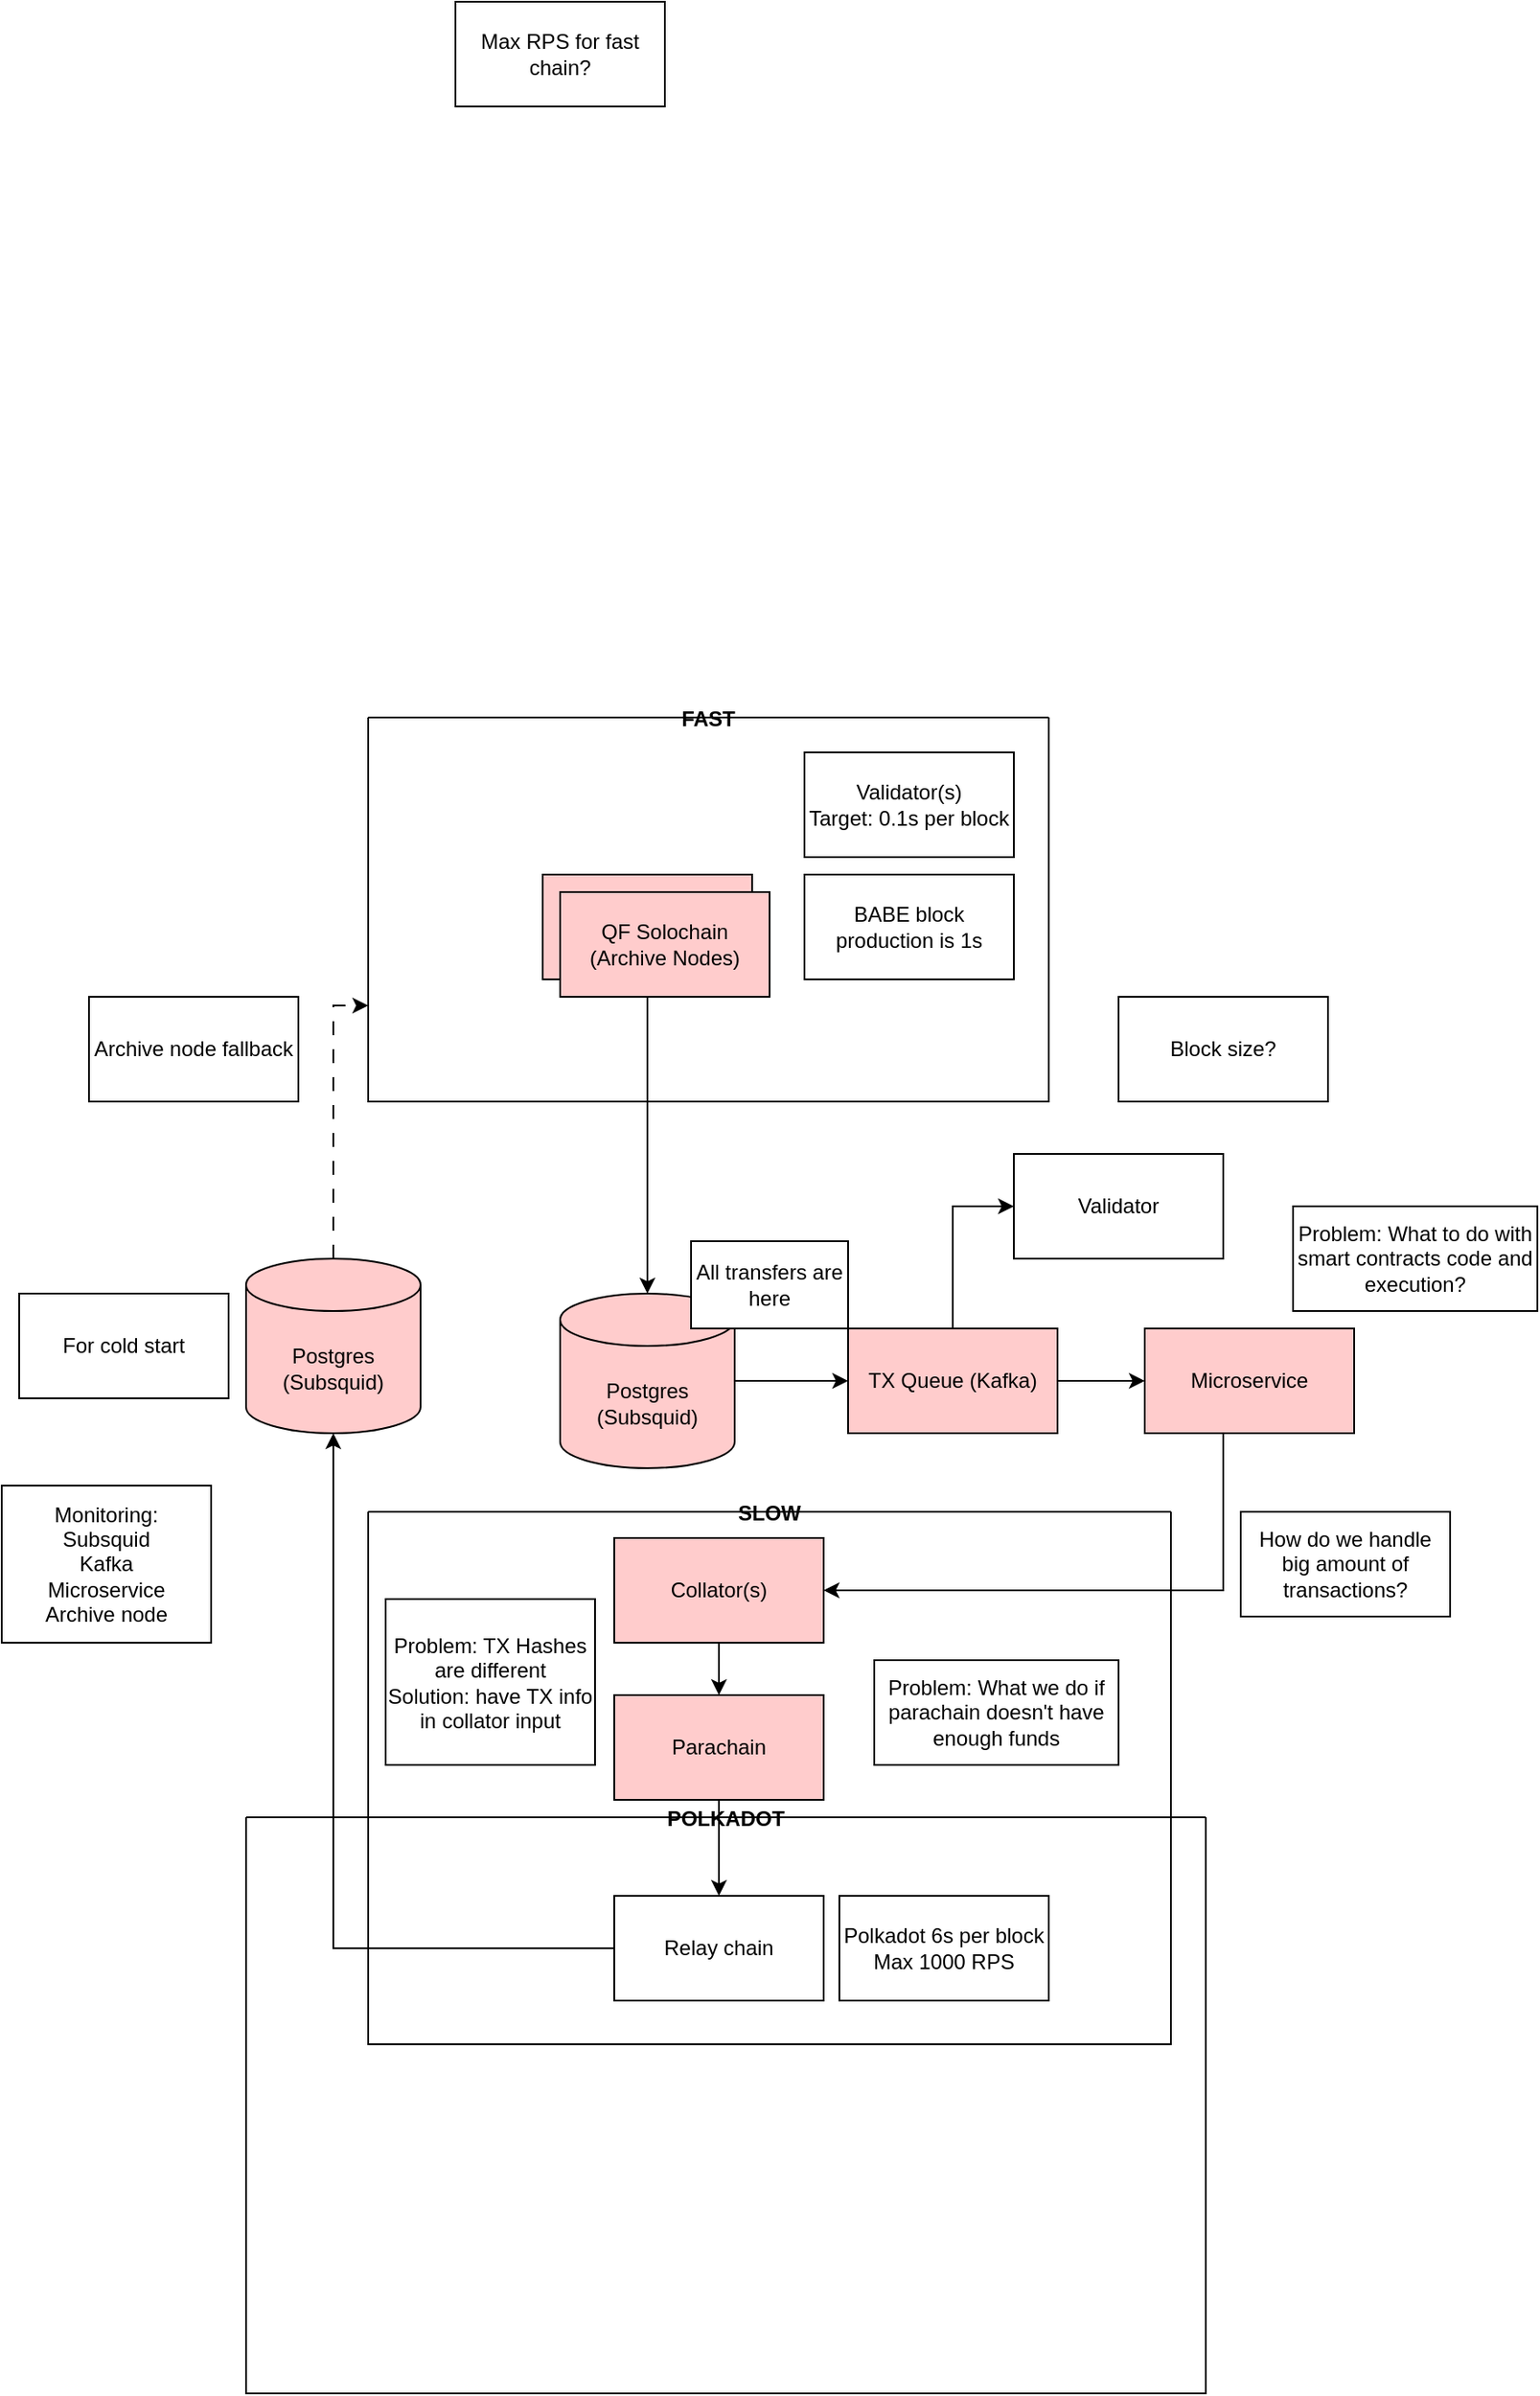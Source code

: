 <mxfile version="26.0.5" pages="2">
  <diagram id="95bswEYPO1B6h366NPha" name="Architecture Simple">
    <mxGraphModel grid="1" page="1" gridSize="10" guides="1" tooltips="1" connect="1" arrows="1" fold="1" pageScale="1" pageWidth="827" pageHeight="1169" math="0" shadow="0">
      <root>
        <mxCell id="0" />
        <mxCell id="1" parent="0" />
        <mxCell id="Ead4QN5JDTt72TpSf6_1-1" value="FAST" style="swimlane;startSize=0;" vertex="1" parent="1">
          <mxGeometry x="1090" y="20" width="390" height="220" as="geometry" />
        </mxCell>
        <mxCell id="Ead4QN5JDTt72TpSf6_1-2" value="QF Solochain (Archive Node)" style="rounded=0;whiteSpace=wrap;html=1;fillColor=#FFCCCC;" vertex="1" parent="Ead4QN5JDTt72TpSf6_1-1">
          <mxGeometry x="100" y="90" width="120" height="60" as="geometry" />
        </mxCell>
        <mxCell id="asvkloZBIoPdLGWtZwly-12" value="Validator(s)&lt;br&gt;Target: 0.1s per block" style="rounded=0;whiteSpace=wrap;html=1;" vertex="1" parent="Ead4QN5JDTt72TpSf6_1-1">
          <mxGeometry x="250" y="20" width="120" height="60" as="geometry" />
        </mxCell>
        <mxCell id="asvkloZBIoPdLGWtZwly-13" value="BABE block production is 1s" style="rounded=0;whiteSpace=wrap;html=1;" vertex="1" parent="Ead4QN5JDTt72TpSf6_1-1">
          <mxGeometry x="250" y="90" width="120" height="60" as="geometry" />
        </mxCell>
        <mxCell id="asvkloZBIoPdLGWtZwly-8" value="" style="edgeStyle=orthogonalEdgeStyle;rounded=0;orthogonalLoop=1;jettySize=auto;html=1;" edge="1" parent="1" source="Ead4QN5JDTt72TpSf6_1-6" target="asvkloZBIoPdLGWtZwly-7">
          <mxGeometry relative="1" as="geometry" />
        </mxCell>
        <mxCell id="nilR0rgZrRt_3LLzvku_-1" style="edgeStyle=orthogonalEdgeStyle;rounded=0;orthogonalLoop=1;jettySize=auto;html=1;entryX=0;entryY=0.5;entryDx=0;entryDy=0;" edge="1" parent="1" source="Ead4QN5JDTt72TpSf6_1-6" target="qG_-2wokDz2sQ57W9ajB-2">
          <mxGeometry relative="1" as="geometry" />
        </mxCell>
        <mxCell id="Ead4QN5JDTt72TpSf6_1-6" value="TX Queue (Kafka)" style="rounded=0;whiteSpace=wrap;html=1;fillColor=#FFCCCC;" vertex="1" parent="1">
          <mxGeometry x="1365" y="370" width="120" height="60" as="geometry" />
        </mxCell>
        <mxCell id="Ead4QN5JDTt72TpSf6_1-7" value="SLOW" style="swimlane;startSize=0;" vertex="1" parent="1">
          <mxGeometry x="1090" y="475" width="460" height="305" as="geometry" />
        </mxCell>
        <mxCell id="Ead4QN5JDTt72TpSf6_1-8" value="" style="edgeStyle=orthogonalEdgeStyle;rounded=0;orthogonalLoop=1;jettySize=auto;html=1;" edge="1" parent="Ead4QN5JDTt72TpSf6_1-7" source="Ead4QN5JDTt72TpSf6_1-9" target="Ead4QN5JDTt72TpSf6_1-10">
          <mxGeometry relative="1" as="geometry" />
        </mxCell>
        <mxCell id="Ead4QN5JDTt72TpSf6_1-9" value="Parachain" style="rounded=0;whiteSpace=wrap;html=1;fillColor=#FFCCCC;" vertex="1" parent="Ead4QN5JDTt72TpSf6_1-7">
          <mxGeometry x="141" y="105" width="120" height="60" as="geometry" />
        </mxCell>
        <mxCell id="Ead4QN5JDTt72TpSf6_1-10" value="Relay chain" style="rounded=0;whiteSpace=wrap;html=1;" vertex="1" parent="Ead4QN5JDTt72TpSf6_1-7">
          <mxGeometry x="141" y="220" width="120" height="60" as="geometry" />
        </mxCell>
        <mxCell id="asvkloZBIoPdLGWtZwly-2" style="edgeStyle=orthogonalEdgeStyle;rounded=0;orthogonalLoop=1;jettySize=auto;html=1;entryX=0.5;entryY=0;entryDx=0;entryDy=0;" edge="1" parent="Ead4QN5JDTt72TpSf6_1-7" source="asvkloZBIoPdLGWtZwly-1" target="Ead4QN5JDTt72TpSf6_1-9">
          <mxGeometry relative="1" as="geometry" />
        </mxCell>
        <mxCell id="asvkloZBIoPdLGWtZwly-1" value="Collator(s)" style="rounded=0;whiteSpace=wrap;html=1;fillColor=#FFCCCC;" vertex="1" parent="Ead4QN5JDTt72TpSf6_1-7">
          <mxGeometry x="141" y="15" width="120" height="60" as="geometry" />
        </mxCell>
        <mxCell id="nilR0rgZrRt_3LLzvku_-4" value="Problem:&amp;nbsp;&lt;span style=&quot;background-color: transparent; color: light-dark(rgb(0, 0, 0), rgb(255, 255, 255));&quot;&gt;What we do if parachain doesn&#39;t have enough funds&lt;/span&gt;" style="rounded=0;whiteSpace=wrap;html=1;" vertex="1" parent="Ead4QN5JDTt72TpSf6_1-7">
          <mxGeometry x="290" y="85" width="140" height="60" as="geometry" />
        </mxCell>
        <mxCell id="nilR0rgZrRt_3LLzvku_-5" value="Problem: TX Hashes are different&lt;br&gt;Solution: have TX info in collator input" style="rounded=0;whiteSpace=wrap;html=1;" vertex="1" parent="Ead4QN5JDTt72TpSf6_1-7">
          <mxGeometry x="10" y="50" width="120" height="95" as="geometry" />
        </mxCell>
        <mxCell id="Ead4QN5JDTt72TpSf6_1-12" value="POLKADOT" style="swimlane;startSize=0;" vertex="1" parent="1">
          <mxGeometry x="1020" y="650" width="550" height="330" as="geometry" />
        </mxCell>
        <mxCell id="qG_-2wokDz2sQ57W9ajB-3" value="Polkadot 6s per block&lt;br&gt;Max 1000 RPS" style="rounded=0;whiteSpace=wrap;html=1;" vertex="1" parent="Ead4QN5JDTt72TpSf6_1-12">
          <mxGeometry x="340" y="45" width="120" height="60" as="geometry" />
        </mxCell>
        <mxCell id="asvkloZBIoPdLGWtZwly-5" style="edgeStyle=orthogonalEdgeStyle;rounded=0;orthogonalLoop=1;jettySize=auto;html=1;exitX=1;exitY=0.5;exitDx=0;exitDy=0;exitPerimeter=0;" edge="1" parent="1" source="1gz0rpZt7DHJO6C_1RIj-1" target="Ead4QN5JDTt72TpSf6_1-6">
          <mxGeometry relative="1" as="geometry">
            <mxPoint x="1310" y="380" as="sourcePoint" />
          </mxGeometry>
        </mxCell>
        <mxCell id="asvkloZBIoPdLGWtZwly-6" style="edgeStyle=orthogonalEdgeStyle;rounded=0;orthogonalLoop=1;jettySize=auto;html=1;entryX=0.5;entryY=0;entryDx=0;entryDy=0;entryPerimeter=0;" edge="1" parent="1" source="Ead4QN5JDTt72TpSf6_1-2" target="1gz0rpZt7DHJO6C_1RIj-1">
          <mxGeometry relative="1" as="geometry">
            <mxPoint x="1250" y="350" as="targetPoint" />
          </mxGeometry>
        </mxCell>
        <mxCell id="asvkloZBIoPdLGWtZwly-9" style="edgeStyle=orthogonalEdgeStyle;rounded=0;orthogonalLoop=1;jettySize=auto;html=1;entryX=1;entryY=0.5;entryDx=0;entryDy=0;exitX=0.5;exitY=1;exitDx=0;exitDy=0;" edge="1" parent="1" source="asvkloZBIoPdLGWtZwly-7" target="asvkloZBIoPdLGWtZwly-1">
          <mxGeometry relative="1" as="geometry">
            <Array as="points">
              <mxPoint x="1580" y="520" />
            </Array>
          </mxGeometry>
        </mxCell>
        <mxCell id="asvkloZBIoPdLGWtZwly-7" value="Microservice" style="rounded=0;whiteSpace=wrap;html=1;fillColor=#FFCCCC;" vertex="1" parent="1">
          <mxGeometry x="1535" y="370" width="120" height="60" as="geometry" />
        </mxCell>
        <mxCell id="asvkloZBIoPdLGWtZwly-10" value="For cold start" style="rounded=0;whiteSpace=wrap;html=1;" vertex="1" parent="1">
          <mxGeometry x="890" y="350" width="120" height="60" as="geometry" />
        </mxCell>
        <mxCell id="asvkloZBIoPdLGWtZwly-11" value="Archive node fallback" style="rounded=0;whiteSpace=wrap;html=1;" vertex="1" parent="1">
          <mxGeometry x="930" y="180" width="120" height="60" as="geometry" />
        </mxCell>
        <mxCell id="1gz0rpZt7DHJO6C_1RIj-1" value="Postgres&lt;br&gt;(Subsquid)" style="shape=cylinder3;whiteSpace=wrap;html=1;boundedLbl=1;backgroundOutline=1;size=15;fillColor=#FFCCCC;" vertex="1" parent="1">
          <mxGeometry x="1200" y="350" width="100" height="100" as="geometry" />
        </mxCell>
        <mxCell id="KyHDzQilOlmGJq9UHLYK-1" value="Monitoring:&lt;div&gt;Subsquid&lt;br&gt;Kafka&lt;br&gt;Microservice&lt;br&gt;Archive node&lt;/div&gt;" style="rounded=0;whiteSpace=wrap;html=1;" vertex="1" parent="1">
          <mxGeometry x="880" y="460" width="120" height="90" as="geometry" />
        </mxCell>
        <mxCell id="qG_-2wokDz2sQ57W9ajB-2" value="Validator" style="rounded=0;whiteSpace=wrap;html=1;" vertex="1" parent="1">
          <mxGeometry x="1460" y="270" width="120" height="60" as="geometry" />
        </mxCell>
        <mxCell id="qG_-2wokDz2sQ57W9ajB-4" value="&lt;div&gt;QF Solochain (Archive Nodes)&lt;/div&gt;" style="rounded=0;whiteSpace=wrap;html=1;fillColor=#FFCCCC;" vertex="1" parent="1">
          <mxGeometry x="1200" y="120" width="120" height="60" as="geometry" />
        </mxCell>
        <mxCell id="qG_-2wokDz2sQ57W9ajB-7" style="edgeStyle=orthogonalEdgeStyle;rounded=0;orthogonalLoop=1;jettySize=auto;html=1;entryX=0;entryY=0.75;entryDx=0;entryDy=0;dashed=1;dashPattern=8 8;" edge="1" parent="1" source="qG_-2wokDz2sQ57W9ajB-5" target="Ead4QN5JDTt72TpSf6_1-1">
          <mxGeometry relative="1" as="geometry" />
        </mxCell>
        <mxCell id="qG_-2wokDz2sQ57W9ajB-5" value="Postgres&lt;br&gt;(Subsquid)" style="shape=cylinder3;whiteSpace=wrap;html=1;boundedLbl=1;backgroundOutline=1;size=15;fillColor=#FFCCCC;" vertex="1" parent="1">
          <mxGeometry x="1020" y="330" width="100" height="100" as="geometry" />
        </mxCell>
        <mxCell id="qG_-2wokDz2sQ57W9ajB-6" style="edgeStyle=orthogonalEdgeStyle;rounded=0;orthogonalLoop=1;jettySize=auto;html=1;entryX=0.5;entryY=1;entryDx=0;entryDy=0;entryPerimeter=0;" edge="1" parent="1" source="Ead4QN5JDTt72TpSf6_1-10" target="qG_-2wokDz2sQ57W9ajB-5">
          <mxGeometry relative="1" as="geometry" />
        </mxCell>
        <mxCell id="nilR0rgZrRt_3LLzvku_-2" value="Problem: What to do with smart contracts code and execution?" style="rounded=0;whiteSpace=wrap;html=1;" vertex="1" parent="1">
          <mxGeometry x="1620" y="300" width="140" height="60" as="geometry" />
        </mxCell>
        <mxCell id="nilR0rgZrRt_3LLzvku_-3" value="All transfers are here" style="rounded=0;whiteSpace=wrap;html=1;" vertex="1" parent="1">
          <mxGeometry x="1275" y="320" width="90" height="50" as="geometry" />
        </mxCell>
        <mxCell id="nilR0rgZrRt_3LLzvku_-6" value="How do we handle big amount of transactions?" style="rounded=0;whiteSpace=wrap;html=1;" vertex="1" parent="1">
          <mxGeometry x="1590" y="475" width="120" height="60" as="geometry" />
        </mxCell>
        <mxCell id="nilR0rgZrRt_3LLzvku_-8" value="Max RPS for fast chain?" style="rounded=0;whiteSpace=wrap;html=1;" vertex="1" parent="1">
          <mxGeometry x="1140" y="-390" width="120" height="60" as="geometry" />
        </mxCell>
        <mxCell id="nilR0rgZrRt_3LLzvku_-9" value="Block size?" style="rounded=0;whiteSpace=wrap;html=1;" vertex="1" parent="1">
          <mxGeometry x="1520" y="180" width="120" height="60" as="geometry" />
        </mxCell>
      </root>
    </mxGraphModel>
  </diagram>
  <diagram id="1SFmYxyy9YI-SkSWOBaC" name="Architecture Thunderella">
    <mxGraphModel grid="1" page="1" gridSize="10" guides="1" tooltips="1" connect="1" arrows="1" fold="1" pageScale="1" pageWidth="827" pageHeight="1169" math="0" shadow="0">
      <root>
        <mxCell id="0" />
        <mxCell id="1" parent="0" />
        <mxCell id="SR2XT20HwwqrZZR7oRv6-1" value="FAST" style="swimlane;startSize=0;dashed=1;" vertex="1" parent="1">
          <mxGeometry x="190" y="60" width="460" height="280" as="geometry" />
        </mxCell>
        <mxCell id="5CJGv57IIyW1cJ6IBfMH-6" value="Validator(s)" style="rounded=0;whiteSpace=wrap;html=1;" vertex="1" parent="SR2XT20HwwqrZZR7oRv6-1">
          <mxGeometry x="165" y="130" width="120" height="60" as="geometry" />
        </mxCell>
        <mxCell id="5CJGv57IIyW1cJ6IBfMH-7" value="Validator(s)" style="rounded=0;whiteSpace=wrap;html=1;" vertex="1" parent="SR2XT20HwwqrZZR7oRv6-1">
          <mxGeometry x="175" y="140" width="120" height="60" as="geometry" />
        </mxCell>
        <mxCell id="5CJGv57IIyW1cJ6IBfMH-24" value="" style="edgeStyle=orthogonalEdgeStyle;rounded=0;orthogonalLoop=1;jettySize=auto;html=1;entryX=0.5;entryY=0;entryDx=0;entryDy=0;" edge="1" parent="SR2XT20HwwqrZZR7oRv6-1" source="5CJGv57IIyW1cJ6IBfMH-23" target="5CJGv57IIyW1cJ6IBfMH-6">
          <mxGeometry relative="1" as="geometry" />
        </mxCell>
        <mxCell id="5CJGv57IIyW1cJ6IBfMH-23" value="RPC Node" style="rounded=0;whiteSpace=wrap;html=1;" vertex="1" parent="SR2XT20HwwqrZZR7oRv6-1">
          <mxGeometry x="165" y="50" width="120" height="60" as="geometry" />
        </mxCell>
        <mxCell id="5CJGv57IIyW1cJ6IBfMH-35" value="Recovery complete message" style="rounded=0;whiteSpace=wrap;html=1;fillColor=#FFCCCC;" vertex="1" parent="SR2XT20HwwqrZZR7oRv6-1">
          <mxGeometry x="40" y="20" width="70" height="50" as="geometry" />
        </mxCell>
        <mxCell id="0yWWVOQwF1QTIuQw4y4z-1" value="Validator(s)&lt;br&gt;Target: 0.1s per block" style="rounded=0;whiteSpace=wrap;html=1;" vertex="1" parent="SR2XT20HwwqrZZR7oRv6-1">
          <mxGeometry x="310" y="40" width="90" height="50" as="geometry" />
        </mxCell>
        <mxCell id="0yWWVOQwF1QTIuQw4y4z-2" value="BABE block production is 1s" style="rounded=0;whiteSpace=wrap;html=1;" vertex="1" parent="SR2XT20HwwqrZZR7oRv6-1">
          <mxGeometry x="310" y="100" width="90" height="40" as="geometry" />
        </mxCell>
        <mxCell id="q9CUqVURBYsW95V5bLUd-1" value="Dirty read problem?" style="rounded=0;whiteSpace=wrap;html=1;" vertex="1" parent="SR2XT20HwwqrZZR7oRv6-1">
          <mxGeometry x="250" y="210" width="85" height="50" as="geometry" />
        </mxCell>
        <mxCell id="q9CUqVURBYsW95V5bLUd-20" value="Leader" style="rounded=0;whiteSpace=wrap;html=1;" vertex="1" parent="SR2XT20HwwqrZZR7oRv6-1">
          <mxGeometry x="350" y="215" width="90" height="40" as="geometry" />
        </mxCell>
        <mxCell id="y9hbyrywJUp4OHKB7u8H-2" value="PoS" style="rounded=0;whiteSpace=wrap;html=1;" vertex="1" parent="SR2XT20HwwqrZZR7oRv6-1">
          <mxGeometry x="410" y="105" width="80" height="30" as="geometry" />
        </mxCell>
        <mxCell id="SR2XT20HwwqrZZR7oRv6-2" value="SLOW" style="swimlane;startSize=0;dashed=1;" vertex="1" parent="1">
          <mxGeometry x="190" y="390" width="460" height="350" as="geometry" />
        </mxCell>
        <mxCell id="5CJGv57IIyW1cJ6IBfMH-9" style="edgeStyle=orthogonalEdgeStyle;rounded=0;orthogonalLoop=1;jettySize=auto;html=1;entryX=0.5;entryY=0;entryDx=0;entryDy=0;" edge="1" parent="SR2XT20HwwqrZZR7oRv6-2" source="SR2XT20HwwqrZZR7oRv6-4" target="5CJGv57IIyW1cJ6IBfMH-4">
          <mxGeometry relative="1" as="geometry" />
        </mxCell>
        <mxCell id="SR2XT20HwwqrZZR7oRv6-4" value="Parachain" style="rounded=0;whiteSpace=wrap;html=1;" vertex="1" parent="SR2XT20HwwqrZZR7oRv6-2">
          <mxGeometry x="164" y="135" width="120" height="60" as="geometry" />
        </mxCell>
        <mxCell id="5CJGv57IIyW1cJ6IBfMH-2" value="Collator(s)" style="rounded=0;whiteSpace=wrap;html=1;" vertex="1" parent="SR2XT20HwwqrZZR7oRv6-2">
          <mxGeometry x="164" y="30" width="120" height="60" as="geometry" />
        </mxCell>
        <mxCell id="5CJGv57IIyW1cJ6IBfMH-20" style="edgeStyle=orthogonalEdgeStyle;rounded=0;orthogonalLoop=1;jettySize=auto;html=1;entryX=0.5;entryY=1;entryDx=0;entryDy=0;exitX=0.018;exitY=0.638;exitDx=0;exitDy=0;exitPerimeter=0;" edge="1" parent="SR2XT20HwwqrZZR7oRv6-2" source="5CJGv57IIyW1cJ6IBfMH-4" target="5CJGv57IIyW1cJ6IBfMH-18">
          <mxGeometry relative="1" as="geometry" />
        </mxCell>
        <mxCell id="5CJGv57IIyW1cJ6IBfMH-4" value="Validator(s)" style="rounded=0;whiteSpace=wrap;html=1;" vertex="1" parent="SR2XT20HwwqrZZR7oRv6-2">
          <mxGeometry x="164" y="230" width="120" height="60" as="geometry" />
        </mxCell>
        <mxCell id="5CJGv57IIyW1cJ6IBfMH-5" value="Validator(s)" style="rounded=0;whiteSpace=wrap;html=1;" vertex="1" parent="SR2XT20HwwqrZZR7oRv6-2">
          <mxGeometry x="174" y="240" width="120" height="60" as="geometry" />
        </mxCell>
        <mxCell id="5CJGv57IIyW1cJ6IBfMH-18" value="Elect leader and committee" style="rounded=0;whiteSpace=wrap;html=1;" vertex="1" parent="SR2XT20HwwqrZZR7oRv6-2">
          <mxGeometry x="70" y="195" width="80" height="50" as="geometry" />
        </mxCell>
        <mxCell id="5CJGv57IIyW1cJ6IBfMH-28" value="Start recovery if no alive message after 20 blocks" style="rounded=0;whiteSpace=wrap;html=1;fillColor=#FFCCCC;" vertex="1" parent="SR2XT20HwwqrZZR7oRv6-2">
          <mxGeometry x="300" y="100" width="110" height="60" as="geometry" />
        </mxCell>
        <mxCell id="5CJGv57IIyW1cJ6IBfMH-30" value="Send last notarizations from validator" style="rounded=0;whiteSpace=wrap;html=1;fillColor=#FFCCCC;" vertex="1" parent="SR2XT20HwwqrZZR7oRv6-2">
          <mxGeometry x="20" y="70" width="90" height="60" as="geometry" />
        </mxCell>
        <mxCell id="5CJGv57IIyW1cJ6IBfMH-31" value="Recovery for 10 blocks" style="rounded=0;whiteSpace=wrap;html=1;fillColor=#FFCCCC;" vertex="1" parent="SR2XT20HwwqrZZR7oRv6-2">
          <mxGeometry x="300" y="170" width="110" height="40" as="geometry" />
        </mxCell>
        <mxCell id="5CJGv57IIyW1cJ6IBfMH-34" value="Elect new leader and propose block from latest reported fast-chain blocks" style="rounded=0;whiteSpace=wrap;html=1;fillColor=#FFCCCC;" vertex="1" parent="SR2XT20HwwqrZZR7oRv6-2">
          <mxGeometry x="300" y="220" width="110" height="70" as="geometry" />
        </mxCell>
        <mxCell id="5CJGv57IIyW1cJ6IBfMH-39" value="Send Yell message&lt;br&gt;(optional)" style="rounded=0;whiteSpace=wrap;html=1;" vertex="1" parent="SR2XT20HwwqrZZR7oRv6-2">
          <mxGeometry x="340" y="10" width="100" height="50" as="geometry" />
        </mxCell>
        <mxCell id="y9hbyrywJUp4OHKB7u8H-1" value="Consensus for elections?" style="rounded=0;whiteSpace=wrap;html=1;" vertex="1" parent="SR2XT20HwwqrZZR7oRv6-2">
          <mxGeometry x="-40" y="235" width="95" height="50" as="geometry" />
        </mxCell>
        <mxCell id="y9hbyrywJUp4OHKB7u8H-3" value="NPoS" style="rounded=0;whiteSpace=wrap;html=1;" vertex="1" parent="SR2XT20HwwqrZZR7oRv6-2">
          <mxGeometry x="250" y="310" width="80" height="30" as="geometry" />
        </mxCell>
        <mxCell id="y9hbyrywJUp4OHKB7u8H-5" value="Consensus list:&lt;br&gt;- Paxos (which kind?)&lt;br&gt;- Raft (not considered)&lt;br&gt;- ..." style="rounded=0;whiteSpace=wrap;html=1;" vertex="1" parent="SR2XT20HwwqrZZR7oRv6-2">
          <mxGeometry x="-40" y="295" width="140" height="65" as="geometry" />
        </mxCell>
        <mxCell id="SR2XT20HwwqrZZR7oRv6-3" value="Polkadot&lt;br&gt;Relay Chain" style="ellipse;whiteSpace=wrap;html=1;aspect=fixed;" vertex="1" parent="1">
          <mxGeometry x="380" y="770" width="80" height="80" as="geometry" />
        </mxCell>
        <mxCell id="5CJGv57IIyW1cJ6IBfMH-8" style="edgeStyle=orthogonalEdgeStyle;rounded=0;orthogonalLoop=1;jettySize=auto;html=1;entryX=0.5;entryY=0;entryDx=0;entryDy=0;exitX=0.378;exitY=0.973;exitDx=0;exitDy=0;exitPerimeter=0;" edge="1" parent="1" source="5CJGv57IIyW1cJ6IBfMH-3" target="SR2XT20HwwqrZZR7oRv6-4">
          <mxGeometry relative="1" as="geometry" />
        </mxCell>
        <mxCell id="5CJGv57IIyW1cJ6IBfMH-3" value="Collator(s)" style="rounded=0;whiteSpace=wrap;html=1;" vertex="1" parent="1">
          <mxGeometry x="364" y="430" width="120" height="60" as="geometry" />
        </mxCell>
        <mxCell id="5CJGv57IIyW1cJ6IBfMH-12" style="edgeStyle=orthogonalEdgeStyle;rounded=0;orthogonalLoop=1;jettySize=auto;html=1;entryX=0.5;entryY=0;entryDx=0;entryDy=0;" edge="1" parent="1" target="SR2XT20HwwqrZZR7oRv6-3">
          <mxGeometry relative="1" as="geometry">
            <mxPoint x="420" y="690" as="sourcePoint" />
          </mxGeometry>
        </mxCell>
        <mxCell id="5CJGv57IIyW1cJ6IBfMH-13" value="Relayer(s)" style="whiteSpace=wrap;html=1;aspect=fixed;" vertex="1" parent="1">
          <mxGeometry x="30" y="320" width="80" height="80" as="geometry" />
        </mxCell>
        <mxCell id="5CJGv57IIyW1cJ6IBfMH-14" style="edgeStyle=orthogonalEdgeStyle;rounded=0;orthogonalLoop=1;jettySize=auto;html=1;entryX=0.873;entryY=-0.022;entryDx=0;entryDy=0;exitX=0;exitY=0.5;exitDx=0;exitDy=0;entryPerimeter=0;" edge="1" parent="1" source="5CJGv57IIyW1cJ6IBfMH-6" target="5CJGv57IIyW1cJ6IBfMH-13">
          <mxGeometry relative="1" as="geometry" />
        </mxCell>
        <mxCell id="5CJGv57IIyW1cJ6IBfMH-16" style="edgeStyle=orthogonalEdgeStyle;rounded=0;orthogonalLoop=1;jettySize=auto;html=1;entryX=0;entryY=0.5;entryDx=0;entryDy=0;exitX=0.75;exitY=1;exitDx=0;exitDy=0;" edge="1" parent="1" source="5CJGv57IIyW1cJ6IBfMH-15" target="5CJGv57IIyW1cJ6IBfMH-2">
          <mxGeometry relative="1" as="geometry" />
        </mxCell>
        <mxCell id="5CJGv57IIyW1cJ6IBfMH-22" style="edgeStyle=orthogonalEdgeStyle;rounded=0;orthogonalLoop=1;jettySize=auto;html=1;entryX=0;entryY=0.5;entryDx=0;entryDy=0;exitX=0.25;exitY=0;exitDx=0;exitDy=0;" edge="1" parent="1" source="5CJGv57IIyW1cJ6IBfMH-13" target="5CJGv57IIyW1cJ6IBfMH-23">
          <mxGeometry relative="1" as="geometry" />
        </mxCell>
        <mxCell id="5CJGv57IIyW1cJ6IBfMH-15" value="Relayer(s)" style="whiteSpace=wrap;html=1;aspect=fixed;" vertex="1" parent="1">
          <mxGeometry x="40" y="330" width="80" height="80" as="geometry" />
        </mxCell>
        <mxCell id="5CJGv57IIyW1cJ6IBfMH-21" style="edgeStyle=orthogonalEdgeStyle;rounded=0;orthogonalLoop=1;jettySize=auto;html=1;" edge="1" parent="1" source="5CJGv57IIyW1cJ6IBfMH-18">
          <mxGeometry relative="1" as="geometry">
            <mxPoint x="53" y="410" as="targetPoint" />
          </mxGeometry>
        </mxCell>
        <mxCell id="5CJGv57IIyW1cJ6IBfMH-26" value="Leader &amp;amp; committee updates" style="rounded=0;whiteSpace=wrap;html=1;" vertex="1" parent="1">
          <mxGeometry x="-10" y="80" width="70" height="50" as="geometry" />
        </mxCell>
        <mxCell id="5CJGv57IIyW1cJ6IBfMH-29" value="Recovery trigger message" style="rounded=0;whiteSpace=wrap;html=1;fillColor=#FFCCCC;" vertex="1" parent="1">
          <mxGeometry x="150" y="80" width="70" height="50" as="geometry" />
        </mxCell>
        <mxCell id="5CJGv57IIyW1cJ6IBfMH-17" value="Notarized alive messages&lt;div&gt;every 100 blocks&lt;/div&gt;" style="rounded=0;whiteSpace=wrap;html=1;" vertex="1" parent="1">
          <mxGeometry x="110" y="460" width="90" height="60" as="geometry" />
        </mxCell>
        <mxCell id="5CJGv57IIyW1cJ6IBfMH-32" value="&lt;font style=&quot;font-size: 9px;&quot;&gt;FALLBACK&lt;/font&gt;" style="ellipse;whiteSpace=wrap;html=1;fillColor=#FFCCCC;" vertex="1" parent="1">
          <mxGeometry x="720" y="90" width="50" height="50" as="geometry" />
        </mxCell>
        <mxCell id="5CJGv57IIyW1cJ6IBfMH-33" value="&lt;font style=&quot;font-size: 9px;&quot;&gt;NORMAL&lt;/font&gt;" style="ellipse;whiteSpace=wrap;html=1;" vertex="1" parent="1">
          <mxGeometry x="720" y="30" width="50" height="50" as="geometry" />
        </mxCell>
        <mxCell id="5CJGv57IIyW1cJ6IBfMH-38" style="edgeStyle=orthogonalEdgeStyle;rounded=0;orthogonalLoop=1;jettySize=auto;html=1;entryX=1;entryY=0.5;entryDx=0;entryDy=0;" edge="1" parent="1" source="5CJGv57IIyW1cJ6IBfMH-36" target="5CJGv57IIyW1cJ6IBfMH-3">
          <mxGeometry relative="1" as="geometry">
            <Array as="points">
              <mxPoint x="670" y="370" />
              <mxPoint x="670" y="460" />
            </Array>
          </mxGeometry>
        </mxCell>
        <mxCell id="5CJGv57IIyW1cJ6IBfMH-36" value="" style="whiteSpace=wrap;html=1;aspect=fixed;" vertex="1" parent="1">
          <mxGeometry x="690" y="330" width="80" height="80" as="geometry" />
        </mxCell>
        <mxCell id="5CJGv57IIyW1cJ6IBfMH-37" value="Observer" style="whiteSpace=wrap;html=1;aspect=fixed;" vertex="1" parent="1">
          <mxGeometry x="700" y="340" width="80" height="80" as="geometry" />
        </mxCell>
        <mxCell id="5CJGv57IIyW1cJ6IBfMH-40" value="Yell message" style="rounded=0;whiteSpace=wrap;html=1;" vertex="1" parent="1">
          <mxGeometry x="70" y="80" width="70" height="50" as="geometry" />
        </mxCell>
        <mxCell id="5CJGv57IIyW1cJ6IBfMH-41" value="Start recovery if no yell message in fast-chain" style="rounded=0;whiteSpace=wrap;html=1;fillColor=#FFCCCC;" vertex="1" parent="1">
          <mxGeometry x="610" y="490" width="110" height="60" as="geometry" />
        </mxCell>
        <mxCell id="sW_ObBsVhA1KONwfwblS-1" value="Polkadot 6s per block&lt;br&gt;Max 1000 RPS" style="rounded=0;whiteSpace=wrap;html=1;" vertex="1" parent="1">
          <mxGeometry x="470" y="760" width="114" height="50" as="geometry" />
        </mxCell>
        <mxCell id="q9CUqVURBYsW95V5bLUd-2" value="Alive message&lt;br&gt;- signature of last block in chain" style="rounded=0;whiteSpace=wrap;html=1;" vertex="1" parent="1">
          <mxGeometry x="-90" y="460" width="120" height="60" as="geometry" />
        </mxCell>
        <mxCell id="q9CUqVURBYsW95V5bLUd-7" value="TRANSFER" style="edgeStyle=orthogonalEdgeStyle;rounded=0;orthogonalLoop=1;jettySize=auto;html=1;" edge="1" parent="1" source="q9CUqVURBYsW95V5bLUd-4">
          <mxGeometry x="0.006" relative="1" as="geometry">
            <mxPoint x="490" y="-20" as="targetPoint" />
            <mxPoint as="offset" />
          </mxGeometry>
        </mxCell>
        <mxCell id="q9CUqVURBYsW95V5bLUd-12" style="edgeStyle=orthogonalEdgeStyle;rounded=0;orthogonalLoop=1;jettySize=auto;html=1;entryX=0.5;entryY=0;entryDx=0;entryDy=0;" edge="1" parent="1" source="q9CUqVURBYsW95V5bLUd-4" target="5CJGv57IIyW1cJ6IBfMH-2">
          <mxGeometry relative="1" as="geometry">
            <Array as="points">
              <mxPoint x="320" y="-20" />
              <mxPoint x="320" y="360" />
              <mxPoint x="414" y="360" />
            </Array>
          </mxGeometry>
        </mxCell>
        <mxCell id="X61piBPvYYiRmcGgzzj1-1" style="edgeStyle=orthogonalEdgeStyle;rounded=0;orthogonalLoop=1;jettySize=auto;html=1;entryX=0.5;entryY=0;entryDx=0;entryDy=0;" edge="1" parent="1" source="q9CUqVURBYsW95V5bLUd-4" target="5CJGv57IIyW1cJ6IBfMH-23">
          <mxGeometry relative="1" as="geometry">
            <Array as="points">
              <mxPoint x="395" y="80" />
              <mxPoint x="415" y="80" />
            </Array>
          </mxGeometry>
        </mxCell>
        <mxCell id="q9CUqVURBYsW95V5bLUd-4" value="Alice" style="shape=umlActor;verticalLabelPosition=bottom;verticalAlign=top;html=1;outlineConnect=0;" vertex="1" parent="1">
          <mxGeometry x="380" y="-50" width="30" height="60" as="geometry" />
        </mxCell>
        <mxCell id="q9CUqVURBYsW95V5bLUd-5" style="edgeStyle=orthogonalEdgeStyle;rounded=0;orthogonalLoop=1;jettySize=auto;html=1;" edge="1" parent="1" target="q9CUqVURBYsW95V5bLUd-4">
          <mxGeometry relative="1" as="geometry">
            <mxPoint x="360" y="-30" as="sourcePoint" />
          </mxGeometry>
        </mxCell>
        <mxCell id="q9CUqVURBYsW95V5bLUd-6" value="Bob" style="shape=umlActor;verticalLabelPosition=bottom;verticalAlign=top;html=1;outlineConnect=0;" vertex="1" parent="1">
          <mxGeometry x="500" y="-50" width="30" height="60" as="geometry" />
        </mxCell>
        <mxCell id="q9CUqVURBYsW95V5bLUd-10" value="" style="edgeStyle=orthogonalEdgeStyle;rounded=0;orthogonalLoop=1;jettySize=auto;html=1;" edge="1" parent="1" source="q9CUqVURBYsW95V5bLUd-8" target="q9CUqVURBYsW95V5bLUd-9">
          <mxGeometry relative="1" as="geometry" />
        </mxCell>
        <mxCell id="q9CUqVURBYsW95V5bLUd-8" value="Checkout 100th block" style="rounded=0;whiteSpace=wrap;html=1;" vertex="1" parent="1">
          <mxGeometry x="-710" y="270" width="120" height="60" as="geometry" />
        </mxCell>
        <mxCell id="q9CUqVURBYsW95V5bLUd-9" value="80 blocks" style="whiteSpace=wrap;html=1;rounded=0;" vertex="1" parent="1">
          <mxGeometry x="-510" y="270" width="120" height="60" as="geometry" />
        </mxCell>
        <mxCell id="q9CUqVURBYsW95V5bLUd-11" value="Storage?" style="shape=cylinder3;whiteSpace=wrap;html=1;boundedLbl=1;backgroundOutline=1;size=15;" vertex="1" parent="1">
          <mxGeometry x="-573" y="380" width="60" height="80" as="geometry" />
        </mxCell>
        <mxCell id="q9CUqVURBYsW95V5bLUd-13" value="Verify message" style="rounded=0;whiteSpace=wrap;html=1;" vertex="1" parent="1">
          <mxGeometry x="-75" y="330" width="90" height="50" as="geometry" />
        </mxCell>
        <mxCell id="q9CUqVURBYsW95V5bLUd-14" value="Tunnel proxy in first version" style="rounded=0;whiteSpace=wrap;html=1;" vertex="1" parent="1">
          <mxGeometry x="-75" y="265" width="90" height="50" as="geometry" />
        </mxCell>
        <mxCell id="q9CUqVURBYsW95V5bLUd-15" value="Telemetry for Validators" style="rounded=0;whiteSpace=wrap;html=1;" vertex="1" parent="1">
          <mxGeometry x="-80" y="670" width="120" height="60" as="geometry" />
        </mxCell>
        <mxCell id="q9CUqVURBYsW95V5bLUd-16" style="edgeStyle=orthogonalEdgeStyle;rounded=0;orthogonalLoop=1;jettySize=auto;html=1;entryX=0.5;entryY=0;entryDx=0;entryDy=0;" edge="1" parent="1" source="5CJGv57IIyW1cJ6IBfMH-7" target="5CJGv57IIyW1cJ6IBfMH-36">
          <mxGeometry relative="1" as="geometry" />
        </mxCell>
        <mxCell id="q9CUqVURBYsW95V5bLUd-17" style="edgeStyle=orthogonalEdgeStyle;rounded=0;orthogonalLoop=1;jettySize=auto;html=1;entryX=0.5;entryY=1;entryDx=0;entryDy=0;" edge="1" parent="1" source="5CJGv57IIyW1cJ6IBfMH-5" target="5CJGv57IIyW1cJ6IBfMH-37">
          <mxGeometry relative="1" as="geometry" />
        </mxCell>
        <mxCell id="q9CUqVURBYsW95V5bLUd-18" value="Find diff or dropped transactions" style="rounded=0;whiteSpace=wrap;html=1;" vertex="1" parent="1">
          <mxGeometry x="790" y="315" width="120" height="60" as="geometry" />
        </mxCell>
        <mxCell id="q9CUqVURBYsW95V5bLUd-19" value="Censorship resistent" style="rounded=0;whiteSpace=wrap;html=1;" vertex="1" parent="1">
          <mxGeometry x="790" y="390" width="120" height="60" as="geometry" />
        </mxCell>
        <mxCell id="y9hbyrywJUp4OHKB7u8H-4" value="How to penalize malicious relayer and support correct&amp;nbsp;behaviour?" style="rounded=0;whiteSpace=wrap;html=1;" vertex="1" parent="1">
          <mxGeometry x="-240" y="255" width="150" height="85" as="geometry" />
        </mxCell>
        <mxCell id="y9hbyrywJUp4OHKB7u8H-6" value="Recovery flow:" style="rounded=0;whiteSpace=wrap;html=1;" vertex="1" parent="1">
          <mxGeometry x="-633" y="180" width="120" height="60" as="geometry" />
        </mxCell>
        <mxCell id="X61piBPvYYiRmcGgzzj1-2" value="Testnet: &lt;br&gt;- only our validators&lt;br&gt;- no relayer&lt;br&gt;- no observer" style="rounded=0;whiteSpace=wrap;html=1;" vertex="1" parent="1">
          <mxGeometry x="-80" y="600" width="120" height="60" as="geometry" />
        </mxCell>
      </root>
    </mxGraphModel>
  </diagram>
</mxfile>
